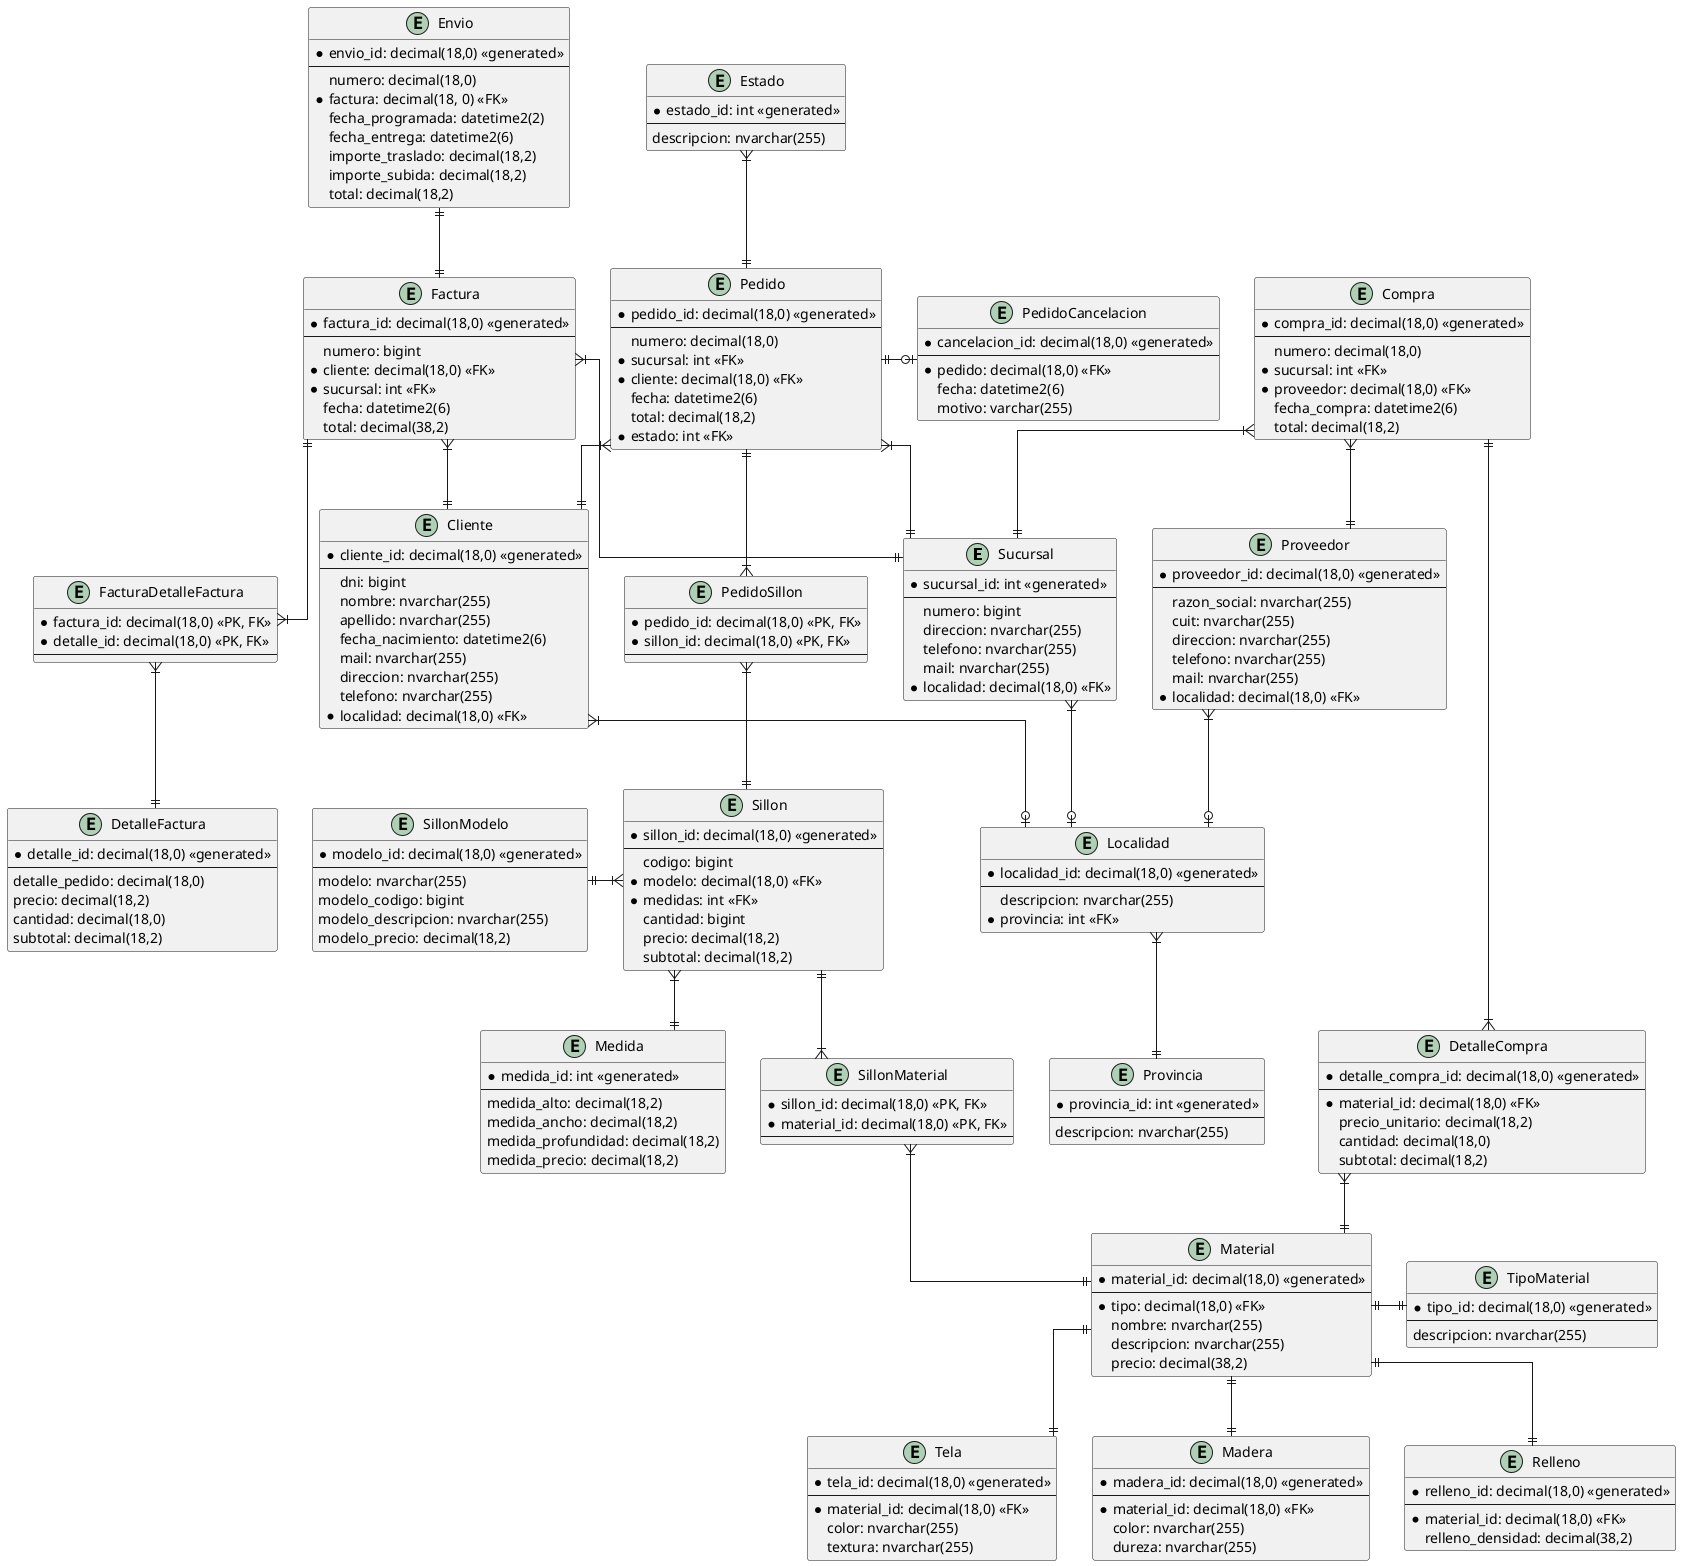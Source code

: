 @startuml

' avoid problems with angled crows feet
skinparam linetype polyline
skinparam linetype ortho

entity "Sucursal" {
    *sucursal_id: int <<generated>>
    --
    numero: bigint
    direccion: nvarchar(255)
    telefono: nvarchar(255)
    mail: nvarchar(255)
    *localidad: decimal(18,0) <<FK>>
}


entity "Cliente" {
    *cliente_id: decimal(18,0) <<generated>>
    --
    dni: bigint
    nombre: nvarchar(255)
    apellido: nvarchar(255)
    fecha_nacimiento: datetime2(6)
    mail: nvarchar(255)
    direccion: nvarchar(255)
    telefono: nvarchar(255)
    *localidad: decimal(18,0) <<FK>>
}

entity "Pedido" {
    *pedido_id: decimal(18,0) <<generated>>
    --
    numero: decimal(18,0)
    *sucursal: int <<FK>>
    *cliente: decimal(18,0) <<FK>>
    fecha: datetime2(6)
    total: decimal(18,2)
    *estado: int <<FK>>
}

entity "Estado" {
    *estado_id: int <<generated>>
    --
    descripcion: nvarchar(255)
}

entity "PedidoSillon" {
    *pedido_id: decimal(18,0) <<PK, FK>>
    *sillon_id: decimal(18,0) <<PK, FK>>
    --
}

entity "Sillon" {
    *sillon_id: decimal(18,0) <<generated>>
    --
    codigo: bigint
    *modelo: decimal(18,0) <<FK>>
    *medidas: int <<FK>>
    cantidad: bigint
    precio: decimal(18,2)
    subtotal: decimal(18,2)
}

entity "Medida" {
    *medida_id: int <<generated>>
    --
    medida_alto: decimal(18,2)
    medida_ancho: decimal(18,2)
    medida_profundidad: decimal(18,2)
    medida_precio: decimal(18,2)
}

entity "SillonModelo" {
    *modelo_id: decimal(18,0) <<generated>>
    --
    modelo: nvarchar(255)
    modelo_codigo: bigint
    modelo_descripcion: nvarchar(255)
    modelo_precio: decimal(18,2)
}

entity "SillonMaterial" {
    *sillon_id: decimal(18,0) <<PK, FK>>
    *material_id: decimal(18,0) <<PK, FK>>
    --
}

entity "Material" {
    *material_id: decimal(18,0) <<generated>>
    --
    *tipo: decimal(18,0) <<FK>>
    nombre: nvarchar(255)
    descripcion: nvarchar(255)
    precio: decimal(38,2)
}

entity "TipoMaterial" {
    *tipo_id: decimal(18,0) <<generated>>
    --
    descripcion: nvarchar(255)
}

entity "Tela" {
    *tela_id: decimal(18,0) <<generated>>
    --
    *material_id: decimal(18,0) <<FK>>
    color: nvarchar(255)
    textura: nvarchar(255)
}

entity "Madera" {
    *madera_id: decimal(18,0) <<generated>>
    --
    *material_id: decimal(18,0) <<FK>>
    color: nvarchar(255)
    dureza: nvarchar(255)
}

entity "Relleno" {
    *relleno_id: decimal(18,0) <<generated>>
    --
    *material_id: decimal(18,0) <<FK>>
    relleno_densidad: decimal(38,2)
}

entity "PedidoCancelacion" {
    *cancelacion_id: decimal(18,0) <<generated>>
    --
    *pedido: decimal(18,0) <<FK>>
    fecha: datetime2(6)
    motivo: varchar(255)
}


entity "Factura" {
    *factura_id: decimal(18,0) <<generated>>
    --
    numero: bigint
    *cliente: decimal(18,0) <<FK>>
    *sucursal: int <<FK>>
    fecha: datetime2(6)
    total: decimal(38,2)
}

entity "FacturaDetalleFactura" {
    *factura_id: decimal(18,0) <<PK, FK>>
    *detalle_id: decimal(18,0) <<PK, FK>>
    --
}


entity "DetalleFactura" {
    *detalle_id: decimal(18,0) <<generated>>
    --
    detalle_pedido: decimal(18,0)
    precio: decimal(18,2)
    cantidad: decimal(18,0)
    subtotal: decimal(18,2)
}

entity "Envio" {
    *envio_id: decimal(18,0) <<generated>>
    --
    numero: decimal(18,0)
    *factura: decimal(18, 0) <<FK>>
    fecha_programada: datetime2(2)
    fecha_entrega: datetime2(6)
    importe_traslado: decimal(18,2)
    importe_subida: decimal(18,2)
    total: decimal(18,2)
}


entity "Proveedor" {
    *proveedor_id: decimal(18,0) <<generated>>
    --
    razon_social: nvarchar(255)
    cuit: nvarchar(255)
    direccion: nvarchar(255)
    telefono: nvarchar(255)
    mail: nvarchar(255)
    *localidad: decimal(18,0) <<FK>>
}

entity "Compra" {
    *compra_id: decimal(18,0) <<generated>>
    --
    numero: decimal(18,0)
    *sucursal: int <<FK>>
    *proveedor: decimal(18,0) <<FK>>
    fecha_compra: datetime2(6)
    total: decimal(18,2)
}

entity "DetalleCompra" {
    *detalle_compra_id: decimal(18,0) <<generated>>
    --
    *material_id: decimal(18,0) <<FK>>
    precio_unitario: decimal(18,2)
    cantidad: decimal(18,0)
    subtotal: decimal(18,2)
}

entity "Localidad" {
    *localidad_id: decimal(18,0) <<generated>>
    --
    descripcion: nvarchar(255)
    *provincia: int <<FK>>
}


entity "Provincia" {
    *provincia_id: int <<generated>>
    --
    descripcion: nvarchar(255)
}

Localidad }|--|| Provincia
Cliente }|--o| Localidad
Proveedor }|--o| Localidad
Sucursal }|--o| Localidad
Pedido }|--|| Sucursal
Pedido }|--|| Cliente
Pedido ||--|{ PedidoSillon
PedidoSillon }|--|| Sillon
Pedido ||-u-|{ Estado
Sillon }|-l-|| SillonModelo
Sillon }|--|| Medida
Sillon ||--|{ SillonMaterial
SillonMaterial }|--|| Material
Material ||--|| Madera
Material ||-r-|| TipoMaterial
Material ||--|| Relleno
Material ||--|| Tela
Factura }|--|| Cliente
Factura }|--|| Sucursal
Factura ||--|{ FacturaDetalleFactura
FacturaDetalleFactura }|--|| DetalleFactura
Envio ||--|| Factura
Compra }|--|| Proveedor
Compra }|--|| Sucursal
Compra ||--|{ DetalleCompra
DetalleCompra }|--|| Material
PedidoCancelacion |o-l-|| Pedido

@enduml